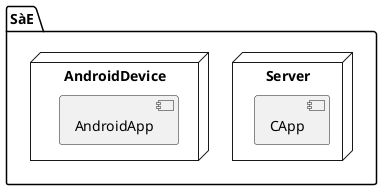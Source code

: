 @startuml
'scale 1280*900
skinparam monochrome true
skinparam shadowing false

'title Architecture matérielle et logicielle

package SàE {
    node Server {
        component CApp
    }
    node AndroidDevice {
        component AndroidApp
    }
}

@enduml
